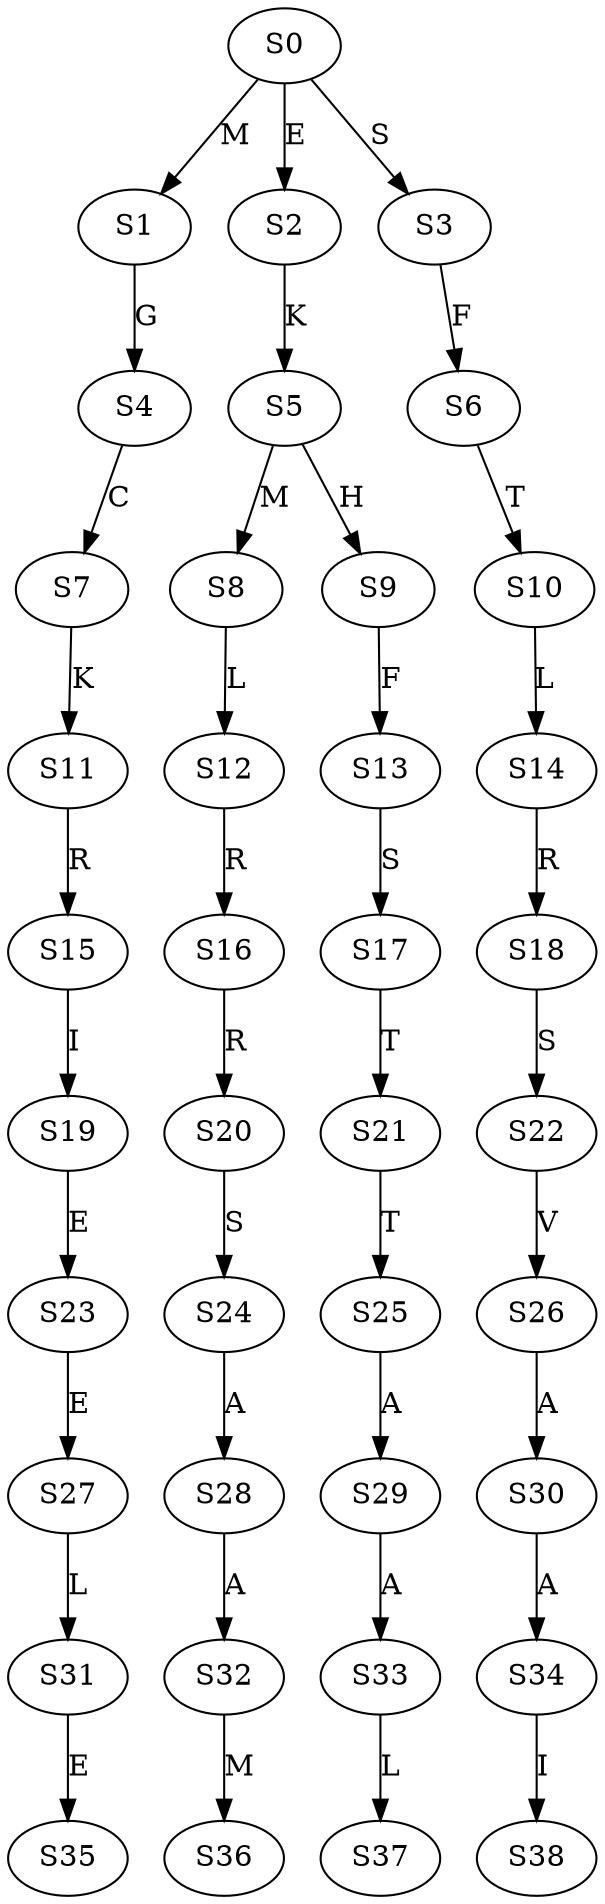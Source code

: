 strict digraph  {
	S0 -> S1 [ label = M ];
	S0 -> S2 [ label = E ];
	S0 -> S3 [ label = S ];
	S1 -> S4 [ label = G ];
	S2 -> S5 [ label = K ];
	S3 -> S6 [ label = F ];
	S4 -> S7 [ label = C ];
	S5 -> S8 [ label = M ];
	S5 -> S9 [ label = H ];
	S6 -> S10 [ label = T ];
	S7 -> S11 [ label = K ];
	S8 -> S12 [ label = L ];
	S9 -> S13 [ label = F ];
	S10 -> S14 [ label = L ];
	S11 -> S15 [ label = R ];
	S12 -> S16 [ label = R ];
	S13 -> S17 [ label = S ];
	S14 -> S18 [ label = R ];
	S15 -> S19 [ label = I ];
	S16 -> S20 [ label = R ];
	S17 -> S21 [ label = T ];
	S18 -> S22 [ label = S ];
	S19 -> S23 [ label = E ];
	S20 -> S24 [ label = S ];
	S21 -> S25 [ label = T ];
	S22 -> S26 [ label = V ];
	S23 -> S27 [ label = E ];
	S24 -> S28 [ label = A ];
	S25 -> S29 [ label = A ];
	S26 -> S30 [ label = A ];
	S27 -> S31 [ label = L ];
	S28 -> S32 [ label = A ];
	S29 -> S33 [ label = A ];
	S30 -> S34 [ label = A ];
	S31 -> S35 [ label = E ];
	S32 -> S36 [ label = M ];
	S33 -> S37 [ label = L ];
	S34 -> S38 [ label = I ];
}
